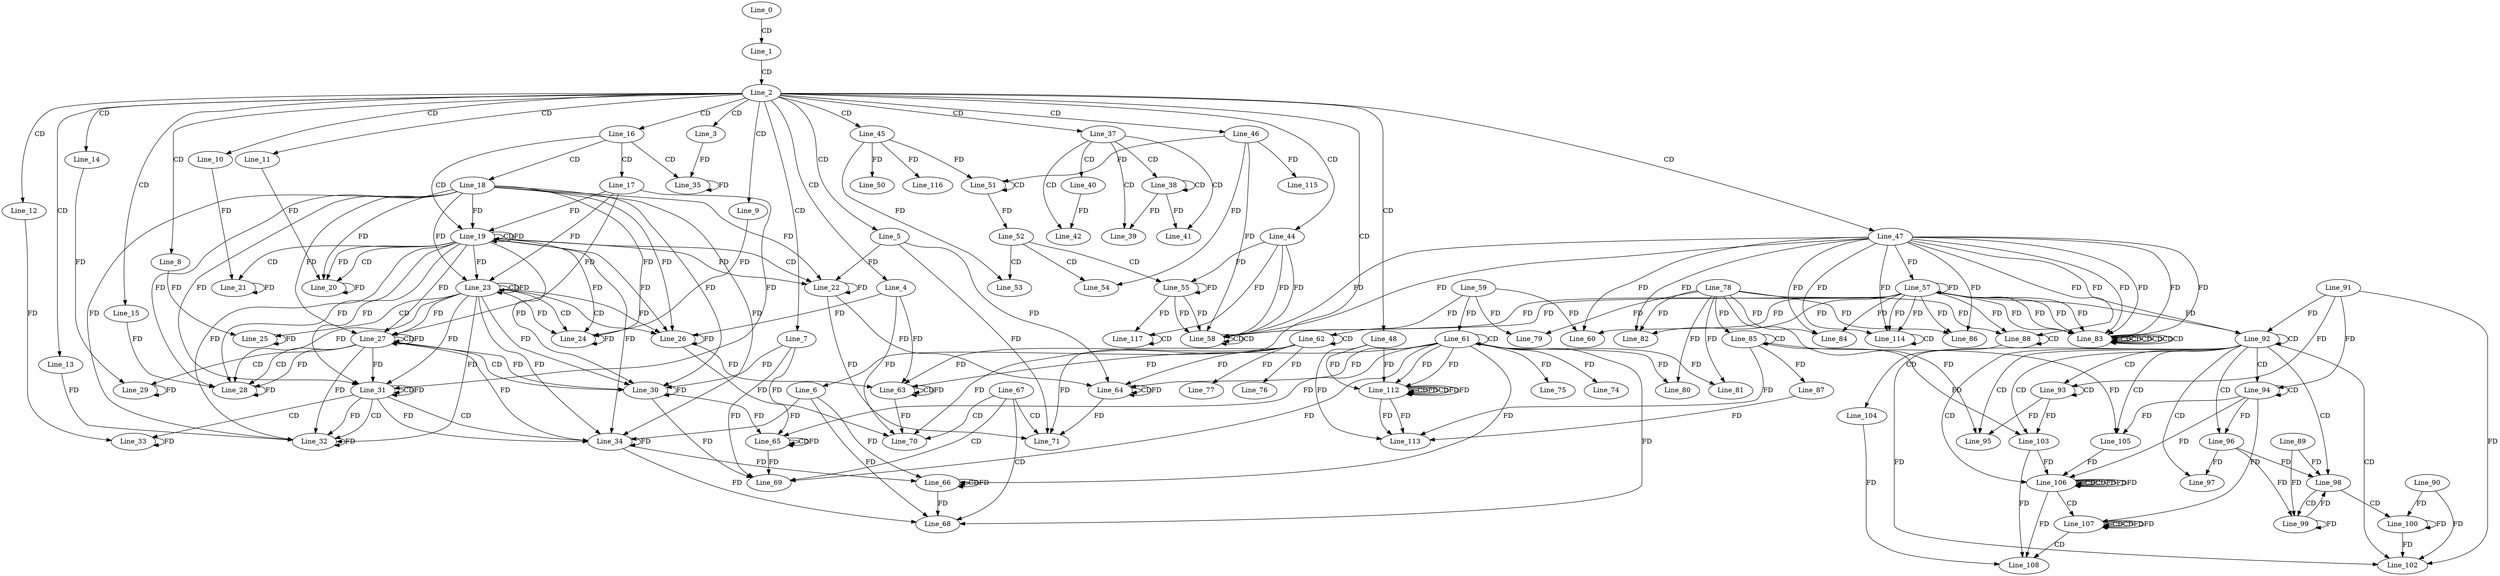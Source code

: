 digraph G {
  Line_0;
  Line_1;
  Line_2;
  Line_3;
  Line_4;
  Line_5;
  Line_6;
  Line_7;
  Line_8;
  Line_9;
  Line_10;
  Line_11;
  Line_12;
  Line_13;
  Line_14;
  Line_15;
  Line_16;
  Line_17;
  Line_18;
  Line_19;
  Line_19;
  Line_19;
  Line_19;
  Line_20;
  Line_20;
  Line_21;
  Line_22;
  Line_22;
  Line_23;
  Line_23;
  Line_23;
  Line_23;
  Line_24;
  Line_24;
  Line_25;
  Line_26;
  Line_26;
  Line_27;
  Line_27;
  Line_27;
  Line_27;
  Line_28;
  Line_28;
  Line_29;
  Line_30;
  Line_30;
  Line_31;
  Line_31;
  Line_31;
  Line_31;
  Line_32;
  Line_32;
  Line_33;
  Line_34;
  Line_34;
  Line_35;
  Line_37;
  Line_38;
  Line_38;
  Line_39;
  Line_40;
  Line_41;
  Line_42;
  Line_44;
  Line_45;
  Line_46;
  Line_47;
  Line_48;
  Line_50;
  Line_51;
  Line_51;
  Line_52;
  Line_53;
  Line_54;
  Line_55;
  Line_57;
  Line_58;
  Line_58;
  Line_58;
  Line_60;
  Line_59;
  Line_61;
  Line_61;
  Line_62;
  Line_62;
  Line_63;
  Line_63;
  Line_63;
  Line_63;
  Line_64;
  Line_64;
  Line_64;
  Line_64;
  Line_65;
  Line_65;
  Line_65;
  Line_66;
  Line_66;
  Line_66;
  Line_67;
  Line_68;
  Line_69;
  Line_70;
  Line_71;
  Line_74;
  Line_74;
  Line_75;
  Line_75;
  Line_76;
  Line_76;
  Line_77;
  Line_77;
  Line_78;
  Line_79;
  Line_80;
  Line_80;
  Line_81;
  Line_81;
  Line_82;
  Line_83;
  Line_83;
  Line_83;
  Line_83;
  Line_83;
  Line_83;
  Line_83;
  Line_84;
  Line_85;
  Line_85;
  Line_86;
  Line_87;
  Line_87;
  Line_88;
  Line_88;
  Line_92;
  Line_92;
  Line_91;
  Line_93;
  Line_93;
  Line_94;
  Line_94;
  Line_95;
  Line_95;
  Line_96;
  Line_96;
  Line_96;
  Line_97;
  Line_98;
  Line_89;
  Line_99;
  Line_100;
  Line_90;
  Line_102;
  Line_103;
  Line_103;
  Line_103;
  Line_103;
  Line_104;
  Line_105;
  Line_105;
  Line_105;
  Line_106;
  Line_106;
  Line_106;
  Line_106;
  Line_106;
  Line_107;
  Line_107;
  Line_107;
  Line_107;
  Line_108;
  Line_108;
  Line_108;
  Line_112;
  Line_112;
  Line_112;
  Line_112;
  Line_112;
  Line_112;
  Line_112;
  Line_113;
  Line_87;
  Line_113;
  Line_113;
  Line_113;
  Line_114;
  Line_114;
  Line_115;
  Line_116;
  Line_117;
  Line_117;
  Line_0 -> Line_1 [ label="CD" ];
  Line_1 -> Line_2 [ label="CD" ];
  Line_2 -> Line_3 [ label="CD" ];
  Line_2 -> Line_4 [ label="CD" ];
  Line_2 -> Line_5 [ label="CD" ];
  Line_2 -> Line_6 [ label="CD" ];
  Line_2 -> Line_7 [ label="CD" ];
  Line_2 -> Line_8 [ label="CD" ];
  Line_2 -> Line_9 [ label="CD" ];
  Line_2 -> Line_10 [ label="CD" ];
  Line_2 -> Line_11 [ label="CD" ];
  Line_2 -> Line_12 [ label="CD" ];
  Line_2 -> Line_13 [ label="CD" ];
  Line_2 -> Line_14 [ label="CD" ];
  Line_2 -> Line_15 [ label="CD" ];
  Line_2 -> Line_16 [ label="CD" ];
  Line_16 -> Line_17 [ label="CD" ];
  Line_16 -> Line_18 [ label="CD" ];
  Line_16 -> Line_19 [ label="CD" ];
  Line_19 -> Line_19 [ label="CD" ];
  Line_18 -> Line_19 [ label="FD" ];
  Line_19 -> Line_19 [ label="FD" ];
  Line_17 -> Line_19 [ label="FD" ];
  Line_19 -> Line_20 [ label="CD" ];
  Line_11 -> Line_20 [ label="FD" ];
  Line_20 -> Line_20 [ label="FD" ];
  Line_18 -> Line_20 [ label="FD" ];
  Line_19 -> Line_20 [ label="FD" ];
  Line_19 -> Line_21 [ label="CD" ];
  Line_10 -> Line_21 [ label="FD" ];
  Line_21 -> Line_21 [ label="FD" ];
  Line_19 -> Line_22 [ label="CD" ];
  Line_5 -> Line_22 [ label="FD" ];
  Line_22 -> Line_22 [ label="FD" ];
  Line_18 -> Line_22 [ label="FD" ];
  Line_19 -> Line_22 [ label="FD" ];
  Line_23 -> Line_23 [ label="CD" ];
  Line_18 -> Line_23 [ label="FD" ];
  Line_19 -> Line_23 [ label="FD" ];
  Line_23 -> Line_23 [ label="FD" ];
  Line_17 -> Line_23 [ label="FD" ];
  Line_23 -> Line_24 [ label="CD" ];
  Line_9 -> Line_24 [ label="FD" ];
  Line_24 -> Line_24 [ label="FD" ];
  Line_18 -> Line_24 [ label="FD" ];
  Line_19 -> Line_24 [ label="FD" ];
  Line_23 -> Line_24 [ label="FD" ];
  Line_23 -> Line_25 [ label="CD" ];
  Line_8 -> Line_25 [ label="FD" ];
  Line_25 -> Line_25 [ label="FD" ];
  Line_23 -> Line_26 [ label="CD" ];
  Line_4 -> Line_26 [ label="FD" ];
  Line_26 -> Line_26 [ label="FD" ];
  Line_18 -> Line_26 [ label="FD" ];
  Line_19 -> Line_26 [ label="FD" ];
  Line_23 -> Line_26 [ label="FD" ];
  Line_27 -> Line_27 [ label="CD" ];
  Line_18 -> Line_27 [ label="FD" ];
  Line_19 -> Line_27 [ label="FD" ];
  Line_23 -> Line_27 [ label="FD" ];
  Line_27 -> Line_27 [ label="FD" ];
  Line_17 -> Line_27 [ label="FD" ];
  Line_27 -> Line_28 [ label="CD" ];
  Line_15 -> Line_28 [ label="FD" ];
  Line_28 -> Line_28 [ label="FD" ];
  Line_18 -> Line_28 [ label="FD" ];
  Line_19 -> Line_28 [ label="FD" ];
  Line_23 -> Line_28 [ label="FD" ];
  Line_27 -> Line_28 [ label="FD" ];
  Line_27 -> Line_29 [ label="CD" ];
  Line_14 -> Line_29 [ label="FD" ];
  Line_29 -> Line_29 [ label="FD" ];
  Line_27 -> Line_30 [ label="CD" ];
  Line_7 -> Line_30 [ label="FD" ];
  Line_30 -> Line_30 [ label="FD" ];
  Line_18 -> Line_30 [ label="FD" ];
  Line_19 -> Line_30 [ label="FD" ];
  Line_23 -> Line_30 [ label="FD" ];
  Line_27 -> Line_30 [ label="FD" ];
  Line_31 -> Line_31 [ label="CD" ];
  Line_18 -> Line_31 [ label="FD" ];
  Line_19 -> Line_31 [ label="FD" ];
  Line_23 -> Line_31 [ label="FD" ];
  Line_27 -> Line_31 [ label="FD" ];
  Line_31 -> Line_31 [ label="FD" ];
  Line_17 -> Line_31 [ label="FD" ];
  Line_31 -> Line_32 [ label="CD" ];
  Line_13 -> Line_32 [ label="FD" ];
  Line_32 -> Line_32 [ label="FD" ];
  Line_18 -> Line_32 [ label="FD" ];
  Line_19 -> Line_32 [ label="FD" ];
  Line_23 -> Line_32 [ label="FD" ];
  Line_27 -> Line_32 [ label="FD" ];
  Line_31 -> Line_32 [ label="FD" ];
  Line_31 -> Line_33 [ label="CD" ];
  Line_12 -> Line_33 [ label="FD" ];
  Line_33 -> Line_33 [ label="FD" ];
  Line_31 -> Line_34 [ label="CD" ];
  Line_6 -> Line_34 [ label="FD" ];
  Line_34 -> Line_34 [ label="FD" ];
  Line_18 -> Line_34 [ label="FD" ];
  Line_19 -> Line_34 [ label="FD" ];
  Line_23 -> Line_34 [ label="FD" ];
  Line_27 -> Line_34 [ label="FD" ];
  Line_31 -> Line_34 [ label="FD" ];
  Line_16 -> Line_35 [ label="CD" ];
  Line_3 -> Line_35 [ label="FD" ];
  Line_35 -> Line_35 [ label="FD" ];
  Line_2 -> Line_37 [ label="CD" ];
  Line_37 -> Line_38 [ label="CD" ];
  Line_38 -> Line_38 [ label="CD" ];
  Line_37 -> Line_39 [ label="CD" ];
  Line_38 -> Line_39 [ label="FD" ];
  Line_37 -> Line_40 [ label="CD" ];
  Line_37 -> Line_41 [ label="CD" ];
  Line_38 -> Line_41 [ label="FD" ];
  Line_37 -> Line_42 [ label="CD" ];
  Line_40 -> Line_42 [ label="FD" ];
  Line_2 -> Line_44 [ label="CD" ];
  Line_2 -> Line_45 [ label="CD" ];
  Line_2 -> Line_46 [ label="CD" ];
  Line_2 -> Line_47 [ label="CD" ];
  Line_2 -> Line_48 [ label="CD" ];
  Line_45 -> Line_50 [ label="FD" ];
  Line_51 -> Line_51 [ label="CD" ];
  Line_46 -> Line_51 [ label="FD" ];
  Line_45 -> Line_51 [ label="FD" ];
  Line_51 -> Line_52 [ label="FD" ];
  Line_52 -> Line_53 [ label="CD" ];
  Line_45 -> Line_53 [ label="FD" ];
  Line_52 -> Line_54 [ label="CD" ];
  Line_46 -> Line_54 [ label="FD" ];
  Line_52 -> Line_55 [ label="CD" ];
  Line_44 -> Line_55 [ label="FD" ];
  Line_55 -> Line_55 [ label="FD" ];
  Line_47 -> Line_57 [ label="FD" ];
  Line_57 -> Line_57 [ label="FD" ];
  Line_44 -> Line_58 [ label="FD" ];
  Line_55 -> Line_58 [ label="FD" ];
  Line_58 -> Line_58 [ label="CD" ];
  Line_47 -> Line_58 [ label="FD" ];
  Line_57 -> Line_58 [ label="FD" ];
  Line_44 -> Line_58 [ label="FD" ];
  Line_55 -> Line_58 [ label="FD" ];
  Line_58 -> Line_58 [ label="CD" ];
  Line_47 -> Line_58 [ label="FD" ];
  Line_57 -> Line_58 [ label="FD" ];
  Line_46 -> Line_58 [ label="FD" ];
  Line_47 -> Line_60 [ label="FD" ];
  Line_57 -> Line_60 [ label="FD" ];
  Line_59 -> Line_60 [ label="FD" ];
  Line_61 -> Line_61 [ label="CD" ];
  Line_59 -> Line_61 [ label="FD" ];
  Line_62 -> Line_62 [ label="CD" ];
  Line_59 -> Line_62 [ label="FD" ];
  Line_63 -> Line_63 [ label="CD" ];
  Line_4 -> Line_63 [ label="FD" ];
  Line_26 -> Line_63 [ label="FD" ];
  Line_63 -> Line_63 [ label="FD" ];
  Line_62 -> Line_63 [ label="FD" ];
  Line_61 -> Line_63 [ label="FD" ];
  Line_64 -> Line_64 [ label="CD" ];
  Line_5 -> Line_64 [ label="FD" ];
  Line_22 -> Line_64 [ label="FD" ];
  Line_64 -> Line_64 [ label="FD" ];
  Line_62 -> Line_64 [ label="FD" ];
  Line_61 -> Line_64 [ label="FD" ];
  Line_65 -> Line_65 [ label="CD" ];
  Line_7 -> Line_65 [ label="FD" ];
  Line_30 -> Line_65 [ label="FD" ];
  Line_65 -> Line_65 [ label="FD" ];
  Line_61 -> Line_65 [ label="FD" ];
  Line_66 -> Line_66 [ label="CD" ];
  Line_6 -> Line_66 [ label="FD" ];
  Line_34 -> Line_66 [ label="FD" ];
  Line_66 -> Line_66 [ label="FD" ];
  Line_61 -> Line_66 [ label="FD" ];
  Line_67 -> Line_68 [ label="CD" ];
  Line_61 -> Line_68 [ label="FD" ];
  Line_6 -> Line_68 [ label="FD" ];
  Line_34 -> Line_68 [ label="FD" ];
  Line_66 -> Line_68 [ label="FD" ];
  Line_67 -> Line_69 [ label="CD" ];
  Line_61 -> Line_69 [ label="FD" ];
  Line_7 -> Line_69 [ label="FD" ];
  Line_30 -> Line_69 [ label="FD" ];
  Line_65 -> Line_69 [ label="FD" ];
  Line_67 -> Line_70 [ label="CD" ];
  Line_62 -> Line_70 [ label="FD" ];
  Line_4 -> Line_70 [ label="FD" ];
  Line_26 -> Line_70 [ label="FD" ];
  Line_63 -> Line_70 [ label="FD" ];
  Line_67 -> Line_71 [ label="CD" ];
  Line_62 -> Line_71 [ label="FD" ];
  Line_5 -> Line_71 [ label="FD" ];
  Line_22 -> Line_71 [ label="FD" ];
  Line_64 -> Line_71 [ label="FD" ];
  Line_61 -> Line_74 [ label="FD" ];
  Line_61 -> Line_75 [ label="FD" ];
  Line_62 -> Line_76 [ label="FD" ];
  Line_62 -> Line_77 [ label="FD" ];
  Line_78 -> Line_79 [ label="FD" ];
  Line_59 -> Line_79 [ label="FD" ];
  Line_78 -> Line_80 [ label="FD" ];
  Line_61 -> Line_80 [ label="FD" ];
  Line_78 -> Line_81 [ label="FD" ];
  Line_61 -> Line_81 [ label="FD" ];
  Line_47 -> Line_82 [ label="FD" ];
  Line_57 -> Line_82 [ label="FD" ];
  Line_78 -> Line_82 [ label="FD" ];
  Line_83 -> Line_83 [ label="CD" ];
  Line_47 -> Line_83 [ label="FD" ];
  Line_57 -> Line_83 [ label="FD" ];
  Line_83 -> Line_83 [ label="CD" ];
  Line_83 -> Line_83 [ label="CD" ];
  Line_47 -> Line_83 [ label="FD" ];
  Line_57 -> Line_83 [ label="FD" ];
  Line_83 -> Line_83 [ label="CD" ];
  Line_83 -> Line_83 [ label="CD" ];
  Line_47 -> Line_83 [ label="FD" ];
  Line_57 -> Line_83 [ label="FD" ];
  Line_83 -> Line_83 [ label="CD" ];
  Line_47 -> Line_83 [ label="FD" ];
  Line_57 -> Line_83 [ label="FD" ];
  Line_47 -> Line_84 [ label="FD" ];
  Line_57 -> Line_84 [ label="FD" ];
  Line_78 -> Line_84 [ label="FD" ];
  Line_85 -> Line_85 [ label="CD" ];
  Line_78 -> Line_85 [ label="FD" ];
  Line_47 -> Line_86 [ label="FD" ];
  Line_57 -> Line_86 [ label="FD" ];
  Line_78 -> Line_86 [ label="FD" ];
  Line_85 -> Line_87 [ label="FD" ];
  Line_88 -> Line_88 [ label="CD" ];
  Line_47 -> Line_88 [ label="FD" ];
  Line_57 -> Line_88 [ label="FD" ];
  Line_78 -> Line_88 [ label="FD" ];
  Line_92 -> Line_92 [ label="CD" ];
  Line_47 -> Line_92 [ label="FD" ];
  Line_57 -> Line_92 [ label="FD" ];
  Line_91 -> Line_92 [ label="FD" ];
  Line_92 -> Line_93 [ label="CD" ];
  Line_93 -> Line_93 [ label="CD" ];
  Line_91 -> Line_93 [ label="FD" ];
  Line_92 -> Line_94 [ label="CD" ];
  Line_94 -> Line_94 [ label="CD" ];
  Line_91 -> Line_94 [ label="FD" ];
  Line_92 -> Line_95 [ label="CD" ];
  Line_93 -> Line_95 [ label="FD" ];
  Line_78 -> Line_95 [ label="FD" ];
  Line_92 -> Line_96 [ label="CD" ];
  Line_94 -> Line_96 [ label="FD" ];
  Line_92 -> Line_97 [ label="CD" ];
  Line_96 -> Line_97 [ label="FD" ];
  Line_92 -> Line_98 [ label="CD" ];
  Line_96 -> Line_98 [ label="FD" ];
  Line_89 -> Line_98 [ label="FD" ];
  Line_98 -> Line_99 [ label="CD" ];
  Line_99 -> Line_99 [ label="FD" ];
  Line_89 -> Line_99 [ label="FD" ];
  Line_96 -> Line_99 [ label="FD" ];
  Line_98 -> Line_100 [ label="CD" ];
  Line_100 -> Line_100 [ label="FD" ];
  Line_90 -> Line_100 [ label="FD" ];
  Line_92 -> Line_102 [ label="CD" ];
  Line_88 -> Line_102 [ label="FD" ];
  Line_91 -> Line_102 [ label="FD" ];
  Line_100 -> Line_102 [ label="FD" ];
  Line_90 -> Line_102 [ label="FD" ];
  Line_92 -> Line_103 [ label="CD" ];
  Line_93 -> Line_103 [ label="FD" ];
  Line_85 -> Line_103 [ label="FD" ];
  Line_92 -> Line_104 [ label="CD" ];
  Line_92 -> Line_105 [ label="CD" ];
  Line_85 -> Line_105 [ label="FD" ];
  Line_94 -> Line_105 [ label="FD" ];
  Line_92 -> Line_106 [ label="CD" ];
  Line_106 -> Line_106 [ label="CD" ];
  Line_106 -> Line_106 [ label="CD" ];
  Line_94 -> Line_106 [ label="FD" ];
  Line_106 -> Line_106 [ label="FD" ];
  Line_106 -> Line_106 [ label="FD" ];
  Line_103 -> Line_106 [ label="FD" ];
  Line_105 -> Line_106 [ label="FD" ];
  Line_106 -> Line_107 [ label="CD" ];
  Line_107 -> Line_107 [ label="CD" ];
  Line_107 -> Line_107 [ label="CD" ];
  Line_94 -> Line_107 [ label="FD" ];
  Line_107 -> Line_107 [ label="FD" ];
  Line_107 -> Line_108 [ label="CD" ];
  Line_106 -> Line_108 [ label="FD" ];
  Line_103 -> Line_108 [ label="FD" ];
  Line_104 -> Line_108 [ label="FD" ];
  Line_112 -> Line_112 [ label="CD" ];
  Line_48 -> Line_112 [ label="FD" ];
  Line_112 -> Line_112 [ label="FD" ];
  Line_61 -> Line_112 [ label="FD" ];
  Line_112 -> Line_112 [ label="CD" ];
  Line_48 -> Line_112 [ label="FD" ];
  Line_112 -> Line_112 [ label="FD" ];
  Line_112 -> Line_112 [ label="FD" ];
  Line_61 -> Line_112 [ label="FD" ];
  Line_48 -> Line_113 [ label="FD" ];
  Line_112 -> Line_113 [ label="FD" ];
  Line_112 -> Line_113 [ label="FD" ];
  Line_87 -> Line_113 [ label="FD" ];
  Line_85 -> Line_113 [ label="FD" ];
  Line_47 -> Line_114 [ label="FD" ];
  Line_57 -> Line_114 [ label="FD" ];
  Line_114 -> Line_114 [ label="CD" ];
  Line_47 -> Line_114 [ label="FD" ];
  Line_57 -> Line_114 [ label="FD" ];
  Line_46 -> Line_115 [ label="FD" ];
  Line_45 -> Line_116 [ label="FD" ];
  Line_117 -> Line_117 [ label="CD" ];
  Line_44 -> Line_117 [ label="FD" ];
  Line_55 -> Line_117 [ label="FD" ];
  Line_99 -> Line_98 [ label="FD" ];
  Line_106 -> Line_106 [ label="FD" ];
  Line_107 -> Line_107 [ label="FD" ];
}

